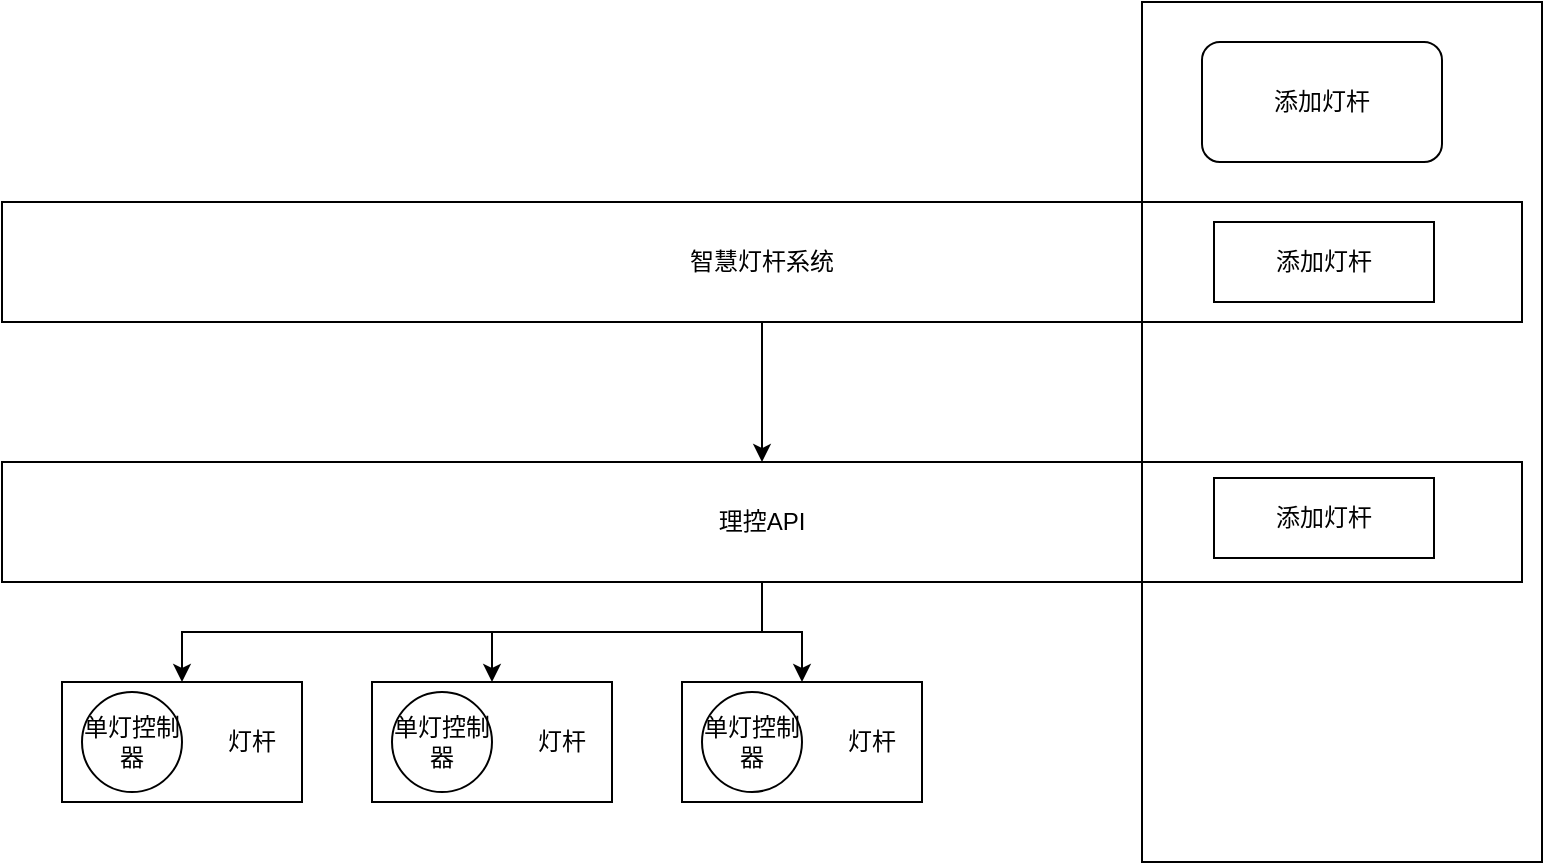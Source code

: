 <mxfile version="14.9.6" type="github">
  <diagram id="jPKWzx5jQVZ4QaMfmU9v" name="Page-1">
    <mxGraphModel dx="1038" dy="547" grid="1" gridSize="10" guides="1" tooltips="1" connect="1" arrows="1" fold="1" page="1" pageScale="1" pageWidth="850" pageHeight="1100" math="0" shadow="0">
      <root>
        <mxCell id="0" />
        <mxCell id="1" parent="0" />
        <mxCell id="Rcd1EGnGX48i_8wPyZET-10" style="edgeStyle=orthogonalEdgeStyle;rounded=0;orthogonalLoop=1;jettySize=auto;html=1;exitX=0.5;exitY=1;exitDx=0;exitDy=0;entryX=0.5;entryY=0;entryDx=0;entryDy=0;" edge="1" parent="1" source="Rcd1EGnGX48i_8wPyZET-1" target="Rcd1EGnGX48i_8wPyZET-3">
          <mxGeometry relative="1" as="geometry" />
        </mxCell>
        <mxCell id="Rcd1EGnGX48i_8wPyZET-11" style="edgeStyle=orthogonalEdgeStyle;rounded=0;orthogonalLoop=1;jettySize=auto;html=1;exitX=0.5;exitY=1;exitDx=0;exitDy=0;entryX=0.5;entryY=0;entryDx=0;entryDy=0;" edge="1" parent="1" source="Rcd1EGnGX48i_8wPyZET-1" target="Rcd1EGnGX48i_8wPyZET-8">
          <mxGeometry relative="1" as="geometry" />
        </mxCell>
        <mxCell id="Rcd1EGnGX48i_8wPyZET-14" style="edgeStyle=orthogonalEdgeStyle;rounded=0;orthogonalLoop=1;jettySize=auto;html=1;exitX=0.5;exitY=1;exitDx=0;exitDy=0;entryX=0.5;entryY=0;entryDx=0;entryDy=0;" edge="1" parent="1" source="Rcd1EGnGX48i_8wPyZET-1" target="Rcd1EGnGX48i_8wPyZET-12">
          <mxGeometry relative="1" as="geometry" />
        </mxCell>
        <mxCell id="Rcd1EGnGX48i_8wPyZET-1" value="理控API" style="rounded=0;whiteSpace=wrap;html=1;" vertex="1" parent="1">
          <mxGeometry x="120" y="250" width="760" height="60" as="geometry" />
        </mxCell>
        <mxCell id="Rcd1EGnGX48i_8wPyZET-15" style="edgeStyle=orthogonalEdgeStyle;rounded=0;orthogonalLoop=1;jettySize=auto;html=1;exitX=0.5;exitY=1;exitDx=0;exitDy=0;entryX=0.5;entryY=0;entryDx=0;entryDy=0;" edge="1" parent="1" source="Rcd1EGnGX48i_8wPyZET-2" target="Rcd1EGnGX48i_8wPyZET-1">
          <mxGeometry relative="1" as="geometry" />
        </mxCell>
        <mxCell id="Rcd1EGnGX48i_8wPyZET-2" value="智慧灯杆系统" style="rounded=0;whiteSpace=wrap;html=1;" vertex="1" parent="1">
          <mxGeometry x="120" y="120" width="760" height="60" as="geometry" />
        </mxCell>
        <mxCell id="Rcd1EGnGX48i_8wPyZET-3" value="&amp;nbsp; &amp;nbsp; &amp;nbsp; &amp;nbsp; &amp;nbsp; &amp;nbsp; &amp;nbsp; &amp;nbsp; &amp;nbsp; &amp;nbsp; &amp;nbsp;灯杆" style="rounded=0;whiteSpace=wrap;html=1;" vertex="1" parent="1">
          <mxGeometry x="150" y="360" width="120" height="60" as="geometry" />
        </mxCell>
        <mxCell id="Rcd1EGnGX48i_8wPyZET-5" value="单灯控制器" style="ellipse;whiteSpace=wrap;html=1;aspect=fixed;" vertex="1" parent="1">
          <mxGeometry x="160" y="365" width="50" height="50" as="geometry" />
        </mxCell>
        <mxCell id="Rcd1EGnGX48i_8wPyZET-8" value="&amp;nbsp; &amp;nbsp; &amp;nbsp; &amp;nbsp; &amp;nbsp; &amp;nbsp; &amp;nbsp; &amp;nbsp; &amp;nbsp; &amp;nbsp; &amp;nbsp;灯杆" style="rounded=0;whiteSpace=wrap;html=1;" vertex="1" parent="1">
          <mxGeometry x="305" y="360" width="120" height="60" as="geometry" />
        </mxCell>
        <mxCell id="Rcd1EGnGX48i_8wPyZET-9" value="单灯控制器" style="ellipse;whiteSpace=wrap;html=1;aspect=fixed;" vertex="1" parent="1">
          <mxGeometry x="315" y="365" width="50" height="50" as="geometry" />
        </mxCell>
        <mxCell id="Rcd1EGnGX48i_8wPyZET-12" value="&amp;nbsp; &amp;nbsp; &amp;nbsp; &amp;nbsp; &amp;nbsp; &amp;nbsp; &amp;nbsp; &amp;nbsp; &amp;nbsp; &amp;nbsp; &amp;nbsp;灯杆" style="rounded=0;whiteSpace=wrap;html=1;" vertex="1" parent="1">
          <mxGeometry x="460" y="360" width="120" height="60" as="geometry" />
        </mxCell>
        <mxCell id="Rcd1EGnGX48i_8wPyZET-13" value="单灯控制器" style="ellipse;whiteSpace=wrap;html=1;aspect=fixed;" vertex="1" parent="1">
          <mxGeometry x="470" y="365" width="50" height="50" as="geometry" />
        </mxCell>
        <mxCell id="Rcd1EGnGX48i_8wPyZET-16" value="" style="rounded=0;whiteSpace=wrap;html=1;fillColor=none;" vertex="1" parent="1">
          <mxGeometry x="690" y="20" width="200" height="430" as="geometry" />
        </mxCell>
        <mxCell id="Rcd1EGnGX48i_8wPyZET-17" value="添加灯杆" style="rounded=1;whiteSpace=wrap;html=1;fillColor=none;" vertex="1" parent="1">
          <mxGeometry x="720" y="40" width="120" height="60" as="geometry" />
        </mxCell>
        <mxCell id="Rcd1EGnGX48i_8wPyZET-18" value="添加灯杆" style="rounded=0;whiteSpace=wrap;html=1;fillColor=none;" vertex="1" parent="1">
          <mxGeometry x="726" y="258" width="110" height="40" as="geometry" />
        </mxCell>
        <mxCell id="Rcd1EGnGX48i_8wPyZET-19" value="添加灯杆" style="rounded=0;whiteSpace=wrap;html=1;fillColor=none;" vertex="1" parent="1">
          <mxGeometry x="726" y="130" width="110" height="40" as="geometry" />
        </mxCell>
      </root>
    </mxGraphModel>
  </diagram>
</mxfile>
